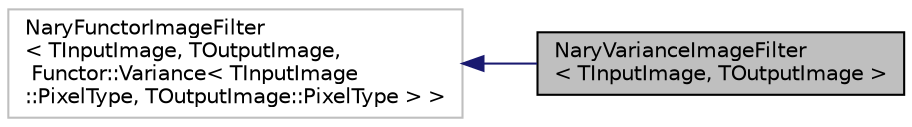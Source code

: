 digraph "NaryVarianceImageFilter&lt; TInputImage, TOutputImage &gt;"
{
 // LATEX_PDF_SIZE
  edge [fontname="Helvetica",fontsize="10",labelfontname="Helvetica",labelfontsize="10"];
  node [fontname="Helvetica",fontsize="10",shape=record];
  rankdir="LR";
  Node2 [label="NaryVarianceImageFilter\l\< TInputImage, TOutputImage \>",height=0.2,width=0.4,color="black", fillcolor="grey75", style="filled", fontcolor="black",tooltip="Implements an operator for calculating pixel-wise variance of two images."];
  Node3 -> Node2 [dir="back",color="midnightblue",fontsize="10",style="solid",fontname="Helvetica"];
  Node3 [label="NaryFunctorImageFilter\l\< TInputImage, TOutputImage,\l Functor::Variance\< TInputImage\l::PixelType, TOutputImage::PixelType \> \>",height=0.2,width=0.4,color="grey75", fillcolor="white", style="filled",tooltip=" "];
}
